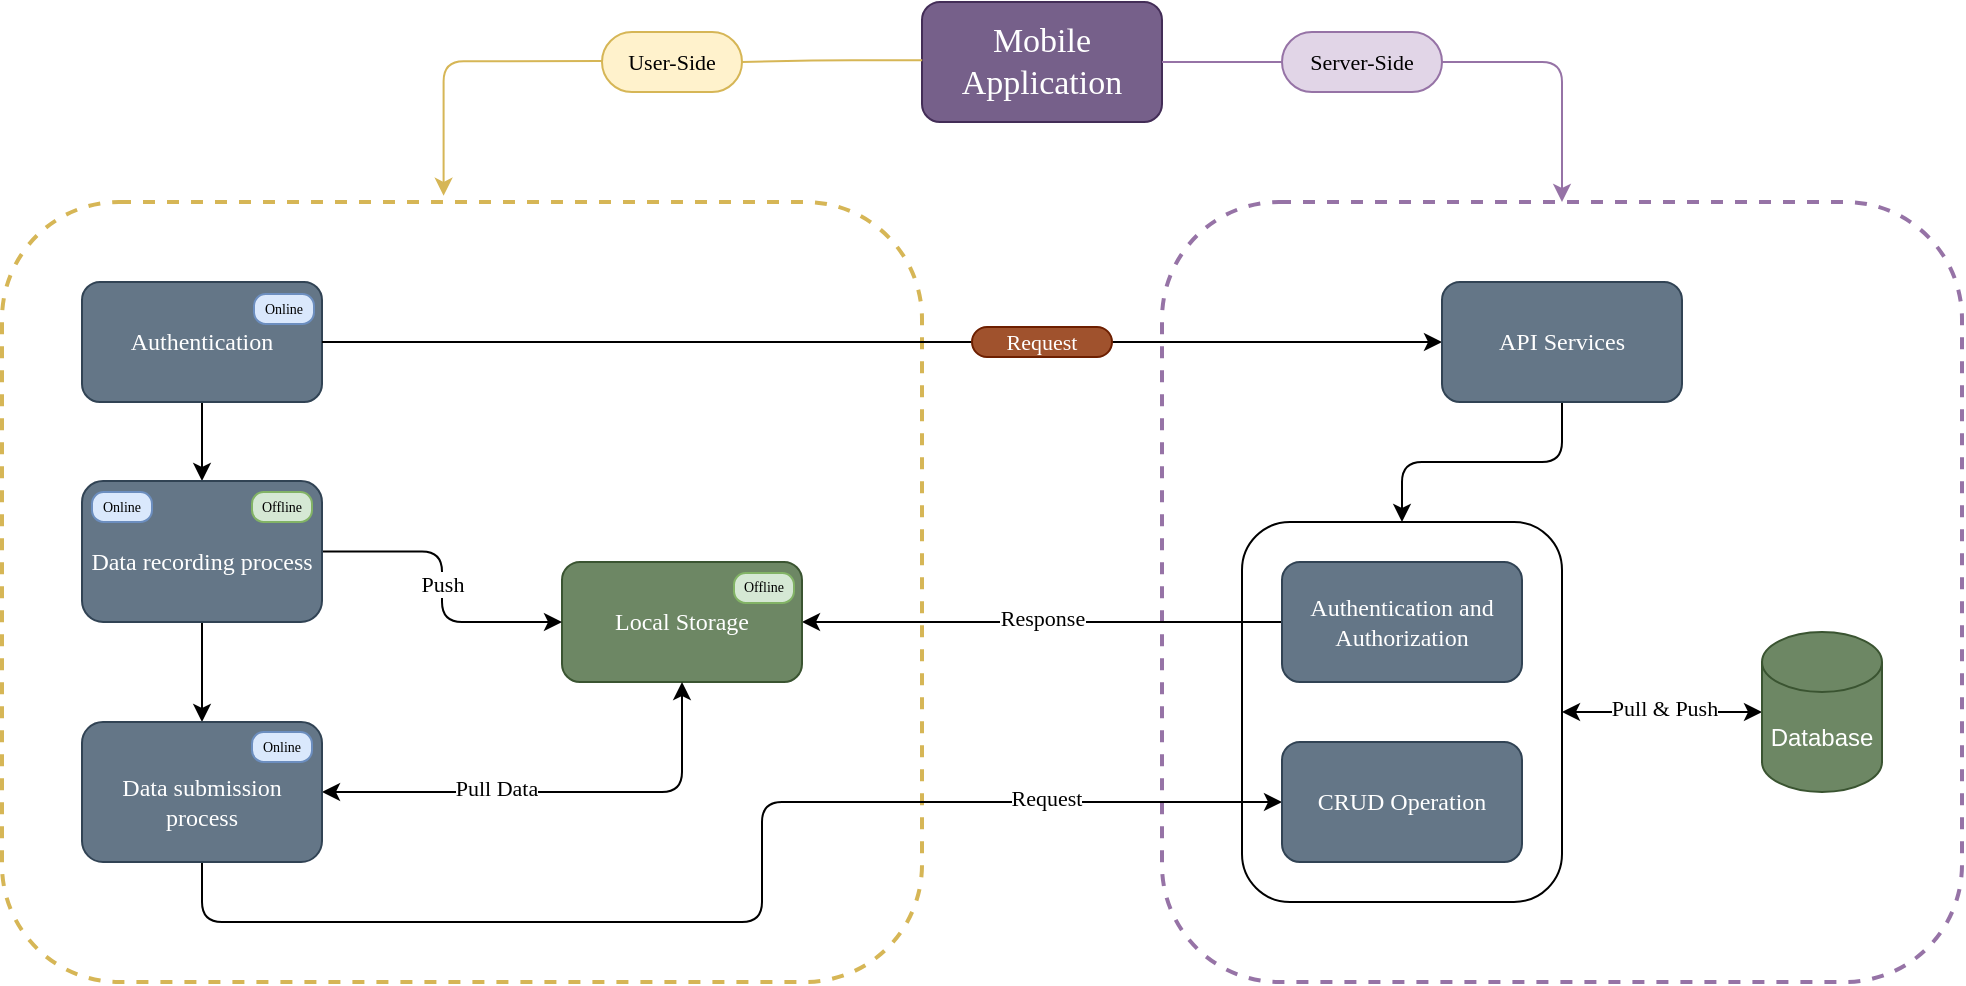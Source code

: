 <mxfile version="26.0.6">
  <diagram name="Page-1" id="-jsWknLSB2cgd7WFWsZX">
    <mxGraphModel dx="1874" dy="548" grid="1" gridSize="10" guides="1" tooltips="1" connect="1" arrows="1" fold="1" page="1" pageScale="1" pageWidth="850" pageHeight="1100" math="0" shadow="0">
      <root>
        <mxCell id="0" />
        <mxCell id="1" parent="0" />
        <mxCell id="3TScN3PvkGAsa4OGOtqx-5" value="" style="whiteSpace=wrap;html=1;fontFamily=K2D;fillColor=none;rounded=1;fontSource=https%3A%2F%2Ffonts.googleapis.com%2Fcss%3Ffamily%3DK2D;strokeColor=#9673a6;dashed=1;strokeWidth=2;" vertex="1" parent="1">
          <mxGeometry x="440" y="160" width="400" height="390" as="geometry" />
        </mxCell>
        <mxCell id="3TScN3PvkGAsa4OGOtqx-57" value="" style="whiteSpace=wrap;html=1;fontFamily=K2D;fillColor=none;rounded=1;fontSource=https%3A%2F%2Ffonts.googleapis.com%2Fcss%3Ffamily%3DK2D;" vertex="1" parent="1">
          <mxGeometry x="480" y="320" width="160" height="190" as="geometry" />
        </mxCell>
        <mxCell id="3TScN3PvkGAsa4OGOtqx-4" value="" style="edgeStyle=orthogonalEdgeStyle;rounded=1;orthogonalLoop=1;jettySize=auto;html=1;curved=0;exitX=0.001;exitY=0.485;exitDx=0;exitDy=0;exitPerimeter=0;entryX=0.48;entryY=-0.008;entryDx=0;entryDy=0;entryPerimeter=0;fillColor=#fff2cc;strokeColor=#d6b656;" edge="1" parent="1" source="3TScN3PvkGAsa4OGOtqx-71" target="3TScN3PvkGAsa4OGOtqx-3">
          <mxGeometry relative="1" as="geometry">
            <mxPoint x="280" y="30" as="sourcePoint" />
            <mxPoint x="80" y="150" as="targetPoint" />
            <Array as="points">
              <mxPoint x="81" y="89" />
            </Array>
          </mxGeometry>
        </mxCell>
        <mxCell id="3TScN3PvkGAsa4OGOtqx-6" value="" style="edgeStyle=orthogonalEdgeStyle;rounded=1;orthogonalLoop=1;jettySize=auto;html=1;curved=0;fillColor=#e1d5e7;strokeColor=#9673a6;" edge="1" parent="1" source="3TScN3PvkGAsa4OGOtqx-76" target="3TScN3PvkGAsa4OGOtqx-5">
          <mxGeometry relative="1" as="geometry">
            <Array as="points">
              <mxPoint x="640" y="90" />
            </Array>
          </mxGeometry>
        </mxCell>
        <mxCell id="3TScN3PvkGAsa4OGOtqx-1" value="Mobile Application" style="rounded=1;whiteSpace=wrap;html=1;fillColor=#76608a;fontFamily=K2D;fontSource=https%3A%2F%2Ffonts.googleapis.com%2Fcss%3Ffamily%3DK2D;fontColor=#ffffff;strokeColor=#432D57;fontSize=17;" vertex="1" parent="1">
          <mxGeometry x="320" y="60" width="120" height="60" as="geometry" />
        </mxCell>
        <mxCell id="3TScN3PvkGAsa4OGOtqx-3" value="" style="whiteSpace=wrap;html=1;fontFamily=K2D;fillColor=none;rounded=1;fontSource=https%3A%2F%2Ffonts.googleapis.com%2Fcss%3Ffamily%3DK2D;strokeColor=#d6b656;fillStyle=solid;dashed=1;strokeWidth=2;" vertex="1" parent="1">
          <mxGeometry x="-140" y="160" width="460" height="390" as="geometry" />
        </mxCell>
        <mxCell id="3TScN3PvkGAsa4OGOtqx-39" value="" style="edgeStyle=orthogonalEdgeStyle;rounded=0;orthogonalLoop=1;jettySize=auto;html=1;" edge="1" parent="1" source="3TScN3PvkGAsa4OGOtqx-15" target="3TScN3PvkGAsa4OGOtqx-38">
          <mxGeometry relative="1" as="geometry" />
        </mxCell>
        <mxCell id="3TScN3PvkGAsa4OGOtqx-40" style="edgeStyle=orthogonalEdgeStyle;rounded=0;orthogonalLoop=1;jettySize=auto;html=1;entryX=0;entryY=0.5;entryDx=0;entryDy=0;" edge="1" parent="1" source="3TScN3PvkGAsa4OGOtqx-80" target="3TScN3PvkGAsa4OGOtqx-14">
          <mxGeometry relative="1" as="geometry" />
        </mxCell>
        <mxCell id="3TScN3PvkGAsa4OGOtqx-15" value="&lt;meta charset=&quot;utf-8&quot;&gt;Authentication" style="rounded=1;whiteSpace=wrap;html=1;fontFamily=K2D;fontSource=https%3A%2F%2Ffonts.googleapis.com%2Fcss%3Ffamily%3DK2D;fillColor=#647687;fontColor=#ffffff;strokeColor=#314354;" vertex="1" parent="1">
          <mxGeometry x="-100" y="200" width="120" height="60" as="geometry" />
        </mxCell>
        <mxCell id="3TScN3PvkGAsa4OGOtqx-44" style="edgeStyle=orthogonalEdgeStyle;rounded=0;orthogonalLoop=1;jettySize=auto;html=1;" edge="1" parent="1" source="3TScN3PvkGAsa4OGOtqx-33" target="3TScN3PvkGAsa4OGOtqx-35">
          <mxGeometry relative="1" as="geometry" />
        </mxCell>
        <mxCell id="3TScN3PvkGAsa4OGOtqx-45" value="Response" style="edgeLabel;html=1;align=center;verticalAlign=middle;resizable=0;points=[];fontFamily=K2D;fontSource=https%3A%2F%2Ffonts.googleapis.com%2Fcss%3Ffamily%3DK2D;" vertex="1" connectable="0" parent="3TScN3PvkGAsa4OGOtqx-44">
          <mxGeometry x="0.26" y="-1" relative="1" as="geometry">
            <mxPoint x="31" y="-1" as="offset" />
          </mxGeometry>
        </mxCell>
        <mxCell id="3TScN3PvkGAsa4OGOtqx-33" value="Authentication and Authorization" style="rounded=1;whiteSpace=wrap;html=1;fontFamily=K2D;fontSource=https%3A%2F%2Ffonts.googleapis.com%2Fcss%3Ffamily%3DK2D;fillColor=#647687;fontColor=#ffffff;strokeColor=#314354;" vertex="1" parent="1">
          <mxGeometry x="500" y="340" width="120" height="60" as="geometry" />
        </mxCell>
        <mxCell id="3TScN3PvkGAsa4OGOtqx-35" value="Local Storage" style="rounded=1;whiteSpace=wrap;html=1;fontFamily=K2D;fontSource=https%3A%2F%2Ffonts.googleapis.com%2Fcss%3Ffamily%3DK2D;fillColor=#6d8764;fontColor=#ffffff;strokeColor=#3A5431;" vertex="1" parent="1">
          <mxGeometry x="140" y="340" width="120" height="60" as="geometry" />
        </mxCell>
        <mxCell id="3TScN3PvkGAsa4OGOtqx-48" style="edgeStyle=orthogonalEdgeStyle;rounded=1;orthogonalLoop=1;jettySize=auto;html=1;curved=0;" edge="1" parent="1" source="3TScN3PvkGAsa4OGOtqx-38" target="3TScN3PvkGAsa4OGOtqx-35">
          <mxGeometry relative="1" as="geometry" />
        </mxCell>
        <mxCell id="3TScN3PvkGAsa4OGOtqx-83" value="Push" style="edgeLabel;html=1;align=center;verticalAlign=middle;resizable=0;points=[];fontFamily=K2D;fontSource=https%3A%2F%2Ffonts.googleapis.com%2Fcss%3Ffamily%3DK2D;" vertex="1" connectable="0" parent="3TScN3PvkGAsa4OGOtqx-48">
          <mxGeometry x="0.004" relative="1" as="geometry">
            <mxPoint y="-2" as="offset" />
          </mxGeometry>
        </mxCell>
        <mxCell id="3TScN3PvkGAsa4OGOtqx-50" value="" style="edgeStyle=orthogonalEdgeStyle;rounded=0;orthogonalLoop=1;jettySize=auto;html=1;" edge="1" parent="1" source="3TScN3PvkGAsa4OGOtqx-38" target="3TScN3PvkGAsa4OGOtqx-49">
          <mxGeometry relative="1" as="geometry" />
        </mxCell>
        <mxCell id="3TScN3PvkGAsa4OGOtqx-38" value="Data recording process" style="whiteSpace=wrap;html=1;fontFamily=K2D;fillColor=#647687;rounded=1;fontSource=https%3A%2F%2Ffonts.googleapis.com%2Fcss%3Ffamily%3DK2D;spacingBottom=0;spacingTop=10;fontColor=#ffffff;strokeColor=#314354;" vertex="1" parent="1">
          <mxGeometry x="-100" y="299.5" width="120" height="70.5" as="geometry" />
        </mxCell>
        <mxCell id="3TScN3PvkGAsa4OGOtqx-58" style="edgeStyle=orthogonalEdgeStyle;rounded=1;orthogonalLoop=1;jettySize=auto;html=1;entryX=0.5;entryY=0;entryDx=0;entryDy=0;curved=0;" edge="1" parent="1" source="3TScN3PvkGAsa4OGOtqx-14" target="3TScN3PvkGAsa4OGOtqx-57">
          <mxGeometry relative="1" as="geometry">
            <Array as="points">
              <mxPoint x="640" y="290" />
              <mxPoint x="560" y="290" />
            </Array>
          </mxGeometry>
        </mxCell>
        <mxCell id="3TScN3PvkGAsa4OGOtqx-14" value="API Services" style="rounded=1;whiteSpace=wrap;html=1;fontFamily=K2D;fontSource=https%3A%2F%2Ffonts.googleapis.com%2Fcss%3Ffamily%3DK2D;fillColor=#647687;fontColor=#ffffff;strokeColor=#314354;" vertex="1" parent="1">
          <mxGeometry x="580" y="200" width="120" height="60" as="geometry" />
        </mxCell>
        <mxCell id="3TScN3PvkGAsa4OGOtqx-51" style="edgeStyle=orthogonalEdgeStyle;rounded=1;orthogonalLoop=1;jettySize=auto;html=1;entryX=0.5;entryY=1;entryDx=0;entryDy=0;startArrow=classic;startFill=1;curved=0;" edge="1" parent="1" source="3TScN3PvkGAsa4OGOtqx-49" target="3TScN3PvkGAsa4OGOtqx-35">
          <mxGeometry relative="1" as="geometry" />
        </mxCell>
        <mxCell id="3TScN3PvkGAsa4OGOtqx-52" value="Pull Data" style="edgeLabel;html=1;align=center;verticalAlign=middle;resizable=0;points=[];fontFamily=K2D;fontSource=https%3A%2F%2Ffonts.googleapis.com%2Fcss%3Ffamily%3DK2D;" vertex="1" connectable="0" parent="3TScN3PvkGAsa4OGOtqx-51">
          <mxGeometry x="-0.263" y="1" relative="1" as="geometry">
            <mxPoint y="-1" as="offset" />
          </mxGeometry>
        </mxCell>
        <mxCell id="3TScN3PvkGAsa4OGOtqx-55" style="edgeStyle=orthogonalEdgeStyle;rounded=1;orthogonalLoop=1;jettySize=auto;html=1;entryX=0;entryY=0.5;entryDx=0;entryDy=0;curved=0;" edge="1" parent="1" source="3TScN3PvkGAsa4OGOtqx-49" target="3TScN3PvkGAsa4OGOtqx-53">
          <mxGeometry relative="1" as="geometry">
            <Array as="points">
              <mxPoint x="-40" y="520" />
              <mxPoint x="240" y="520" />
              <mxPoint x="240" y="460" />
            </Array>
          </mxGeometry>
        </mxCell>
        <mxCell id="3TScN3PvkGAsa4OGOtqx-56" value="Request" style="edgeLabel;html=1;align=center;verticalAlign=middle;resizable=0;points=[];fontFamily=K2D;fontSource=https%3A%2F%2Ffonts.googleapis.com%2Fcss%3Ffamily%3DK2D;" vertex="1" connectable="0" parent="3TScN3PvkGAsa4OGOtqx-55">
          <mxGeometry x="0.627" y="1" relative="1" as="geometry">
            <mxPoint x="-1" y="-1" as="offset" />
          </mxGeometry>
        </mxCell>
        <mxCell id="3TScN3PvkGAsa4OGOtqx-49" value="Data submission process" style="whiteSpace=wrap;html=1;fontFamily=K2D;fillColor=#647687;rounded=1;fontSource=https%3A%2F%2Ffonts.googleapis.com%2Fcss%3Ffamily%3DK2D;spacingTop=10;fontColor=#ffffff;strokeColor=#314354;" vertex="1" parent="1">
          <mxGeometry x="-100" y="420" width="120" height="70" as="geometry" />
        </mxCell>
        <mxCell id="3TScN3PvkGAsa4OGOtqx-53" value="CRUD Operation" style="whiteSpace=wrap;html=1;fontFamily=K2D;fillColor=#647687;rounded=1;fontSource=https%3A%2F%2Ffonts.googleapis.com%2Fcss%3Ffamily%3DK2D;fontColor=#ffffff;strokeColor=#314354;" vertex="1" parent="1">
          <mxGeometry x="500" y="430" width="120" height="60" as="geometry" />
        </mxCell>
        <mxCell id="3TScN3PvkGAsa4OGOtqx-61" style="edgeStyle=orthogonalEdgeStyle;rounded=0;orthogonalLoop=1;jettySize=auto;html=1;entryX=1;entryY=0.5;entryDx=0;entryDy=0;startArrow=classic;startFill=1;" edge="1" parent="1" source="3TScN3PvkGAsa4OGOtqx-60" target="3TScN3PvkGAsa4OGOtqx-57">
          <mxGeometry relative="1" as="geometry" />
        </mxCell>
        <mxCell id="3TScN3PvkGAsa4OGOtqx-62" value="Pull &amp;amp; Push" style="edgeLabel;html=1;align=center;verticalAlign=middle;resizable=0;points=[];fontFamily=K2D;fontSource=https%3A%2F%2Ffonts.googleapis.com%2Fcss%3Ffamily%3DK2D;" vertex="1" connectable="0" parent="3TScN3PvkGAsa4OGOtqx-61">
          <mxGeometry x="0.13" y="1" relative="1" as="geometry">
            <mxPoint x="7" y="-3" as="offset" />
          </mxGeometry>
        </mxCell>
        <mxCell id="3TScN3PvkGAsa4OGOtqx-60" value="Database" style="shape=cylinder3;whiteSpace=wrap;html=1;boundedLbl=1;backgroundOutline=1;size=15;fillColor=#6d8764;fontColor=#ffffff;strokeColor=#3A5431;" vertex="1" parent="1">
          <mxGeometry x="740" y="375" width="60" height="80" as="geometry" />
        </mxCell>
        <mxCell id="3TScN3PvkGAsa4OGOtqx-64" value="&lt;font&gt;Offline&lt;/font&gt;" style="rounded=1;whiteSpace=wrap;html=1;fontFamily=K2D;fontSource=https%3A%2F%2Ffonts.googleapis.com%2Fcss%3Ffamily%3DK2D;fillColor=#d5e8d4;arcSize=39;verticalAlign=middle;spacingBottom=0;fontSize=7;strokeColor=#82b366;" vertex="1" parent="1">
          <mxGeometry x="226" y="345.5" width="30" height="15" as="geometry" />
        </mxCell>
        <mxCell id="3TScN3PvkGAsa4OGOtqx-66" value="&lt;font&gt;Online&lt;/font&gt;" style="rounded=1;whiteSpace=wrap;html=1;fontFamily=K2D;fontSource=https%3A%2F%2Ffonts.googleapis.com%2Fcss%3Ffamily%3DK2D;fillColor=#dae8fc;arcSize=39;verticalAlign=middle;spacingBottom=0;fontSize=7;strokeColor=#6c8ebf;" vertex="1" parent="1">
          <mxGeometry x="-14" y="206" width="30" height="15" as="geometry" />
        </mxCell>
        <mxCell id="3TScN3PvkGAsa4OGOtqx-68" value="&lt;font&gt;Online&lt;/font&gt;" style="rounded=1;whiteSpace=wrap;html=1;fontFamily=K2D;fontSource=https%3A%2F%2Ffonts.googleapis.com%2Fcss%3Ffamily%3DK2D;fillColor=#dae8fc;arcSize=39;verticalAlign=middle;spacingBottom=0;fontSize=7;strokeColor=#6c8ebf;" vertex="1" parent="1">
          <mxGeometry x="-15" y="425" width="30" height="15" as="geometry" />
        </mxCell>
        <mxCell id="3TScN3PvkGAsa4OGOtqx-69" value="&lt;font&gt;Online&lt;/font&gt;" style="rounded=1;whiteSpace=wrap;html=1;fontFamily=K2D;fontSource=https%3A%2F%2Ffonts.googleapis.com%2Fcss%3Ffamily%3DK2D;fillColor=#dae8fc;arcSize=39;verticalAlign=middle;spacingBottom=0;fontSize=7;strokeColor=#6c8ebf;" vertex="1" parent="1">
          <mxGeometry x="-95" y="305" width="30" height="15" as="geometry" />
        </mxCell>
        <mxCell id="3TScN3PvkGAsa4OGOtqx-70" value="&lt;font&gt;Offline&lt;/font&gt;" style="rounded=1;whiteSpace=wrap;html=1;fontFamily=K2D;fontSource=https%3A%2F%2Ffonts.googleapis.com%2Fcss%3Ffamily%3DK2D;fillColor=#d5e8d4;arcSize=39;verticalAlign=middle;spacingBottom=0;fontSize=7;strokeColor=#82b366;" vertex="1" parent="1">
          <mxGeometry x="-15" y="305" width="30" height="15" as="geometry" />
        </mxCell>
        <mxCell id="3TScN3PvkGAsa4OGOtqx-73" value="" style="edgeStyle=orthogonalEdgeStyle;rounded=1;orthogonalLoop=1;jettySize=auto;html=1;curved=0;exitX=0.001;exitY=0.485;exitDx=0;exitDy=0;exitPerimeter=0;entryX=1;entryY=0.5;entryDx=0;entryDy=0;endArrow=none;endFill=0;fillColor=#fff2cc;strokeColor=#d6b656;" edge="1" parent="1" source="3TScN3PvkGAsa4OGOtqx-1" target="3TScN3PvkGAsa4OGOtqx-71">
          <mxGeometry relative="1" as="geometry">
            <mxPoint x="320" y="89" as="sourcePoint" />
            <mxPoint x="81" y="157" as="targetPoint" />
            <Array as="points" />
          </mxGeometry>
        </mxCell>
        <mxCell id="3TScN3PvkGAsa4OGOtqx-71" value="&lt;span style=&quot;color: rgb(0, 0, 0); font-family: K2D; font-size: 11px; font-style: normal; font-variant-ligatures: normal; font-variant-caps: normal; font-weight: 400; letter-spacing: normal; orphans: 2; text-align: center; text-indent: 0px; text-transform: none; widows: 2; word-spacing: 0px; -webkit-text-stroke-width: 0px; white-space: nowrap; text-decoration-thickness: initial; text-decoration-style: initial; text-decoration-color: initial; float: none; display: inline !important;&quot;&gt;User-Side&lt;/span&gt;" style="rounded=1;whiteSpace=wrap;html=1;fillColor=#fff2cc;arcSize=50;strokeColor=#d6b656;" vertex="1" parent="1">
          <mxGeometry x="160" y="75" width="70" height="30" as="geometry" />
        </mxCell>
        <mxCell id="3TScN3PvkGAsa4OGOtqx-77" value="" style="edgeStyle=orthogonalEdgeStyle;rounded=1;orthogonalLoop=1;jettySize=auto;html=1;curved=0;endArrow=none;endFill=0;fillColor=#e1d5e7;strokeColor=#9673a6;" edge="1" parent="1" source="3TScN3PvkGAsa4OGOtqx-1" target="3TScN3PvkGAsa4OGOtqx-76">
          <mxGeometry relative="1" as="geometry">
            <mxPoint x="440" y="90" as="sourcePoint" />
            <mxPoint x="640" y="160" as="targetPoint" />
            <Array as="points" />
          </mxGeometry>
        </mxCell>
        <mxCell id="3TScN3PvkGAsa4OGOtqx-76" value="&lt;span style=&quot;font-family: K2D; font-size: 11px; text-wrap-mode: nowrap;&quot;&gt;Server-Side&lt;/span&gt;" style="rounded=1;whiteSpace=wrap;html=1;fillColor=#e1d5e7;arcSize=50;strokeColor=#9673a6;" vertex="1" parent="1">
          <mxGeometry x="500" y="75" width="80" height="30" as="geometry" />
        </mxCell>
        <mxCell id="3TScN3PvkGAsa4OGOtqx-81" value="" style="edgeStyle=orthogonalEdgeStyle;rounded=0;orthogonalLoop=1;jettySize=auto;html=1;entryX=0;entryY=0.5;entryDx=0;entryDy=0;endArrow=none;endFill=0;" edge="1" parent="1" source="3TScN3PvkGAsa4OGOtqx-15" target="3TScN3PvkGAsa4OGOtqx-80">
          <mxGeometry relative="1" as="geometry">
            <mxPoint x="20" y="230" as="sourcePoint" />
            <mxPoint x="580" y="230" as="targetPoint" />
          </mxGeometry>
        </mxCell>
        <mxCell id="3TScN3PvkGAsa4OGOtqx-80" value="&lt;span style=&quot;font-family: K2D; font-size: 11px; text-wrap-mode: nowrap;&quot;&gt;Request&lt;/span&gt;" style="rounded=1;whiteSpace=wrap;html=1;fillColor=#a0522d;arcSize=50;strokeColor=#6D1F00;fontColor=#ffffff;" vertex="1" parent="1">
          <mxGeometry x="345" y="222.5" width="70" height="15" as="geometry" />
        </mxCell>
      </root>
    </mxGraphModel>
  </diagram>
</mxfile>
